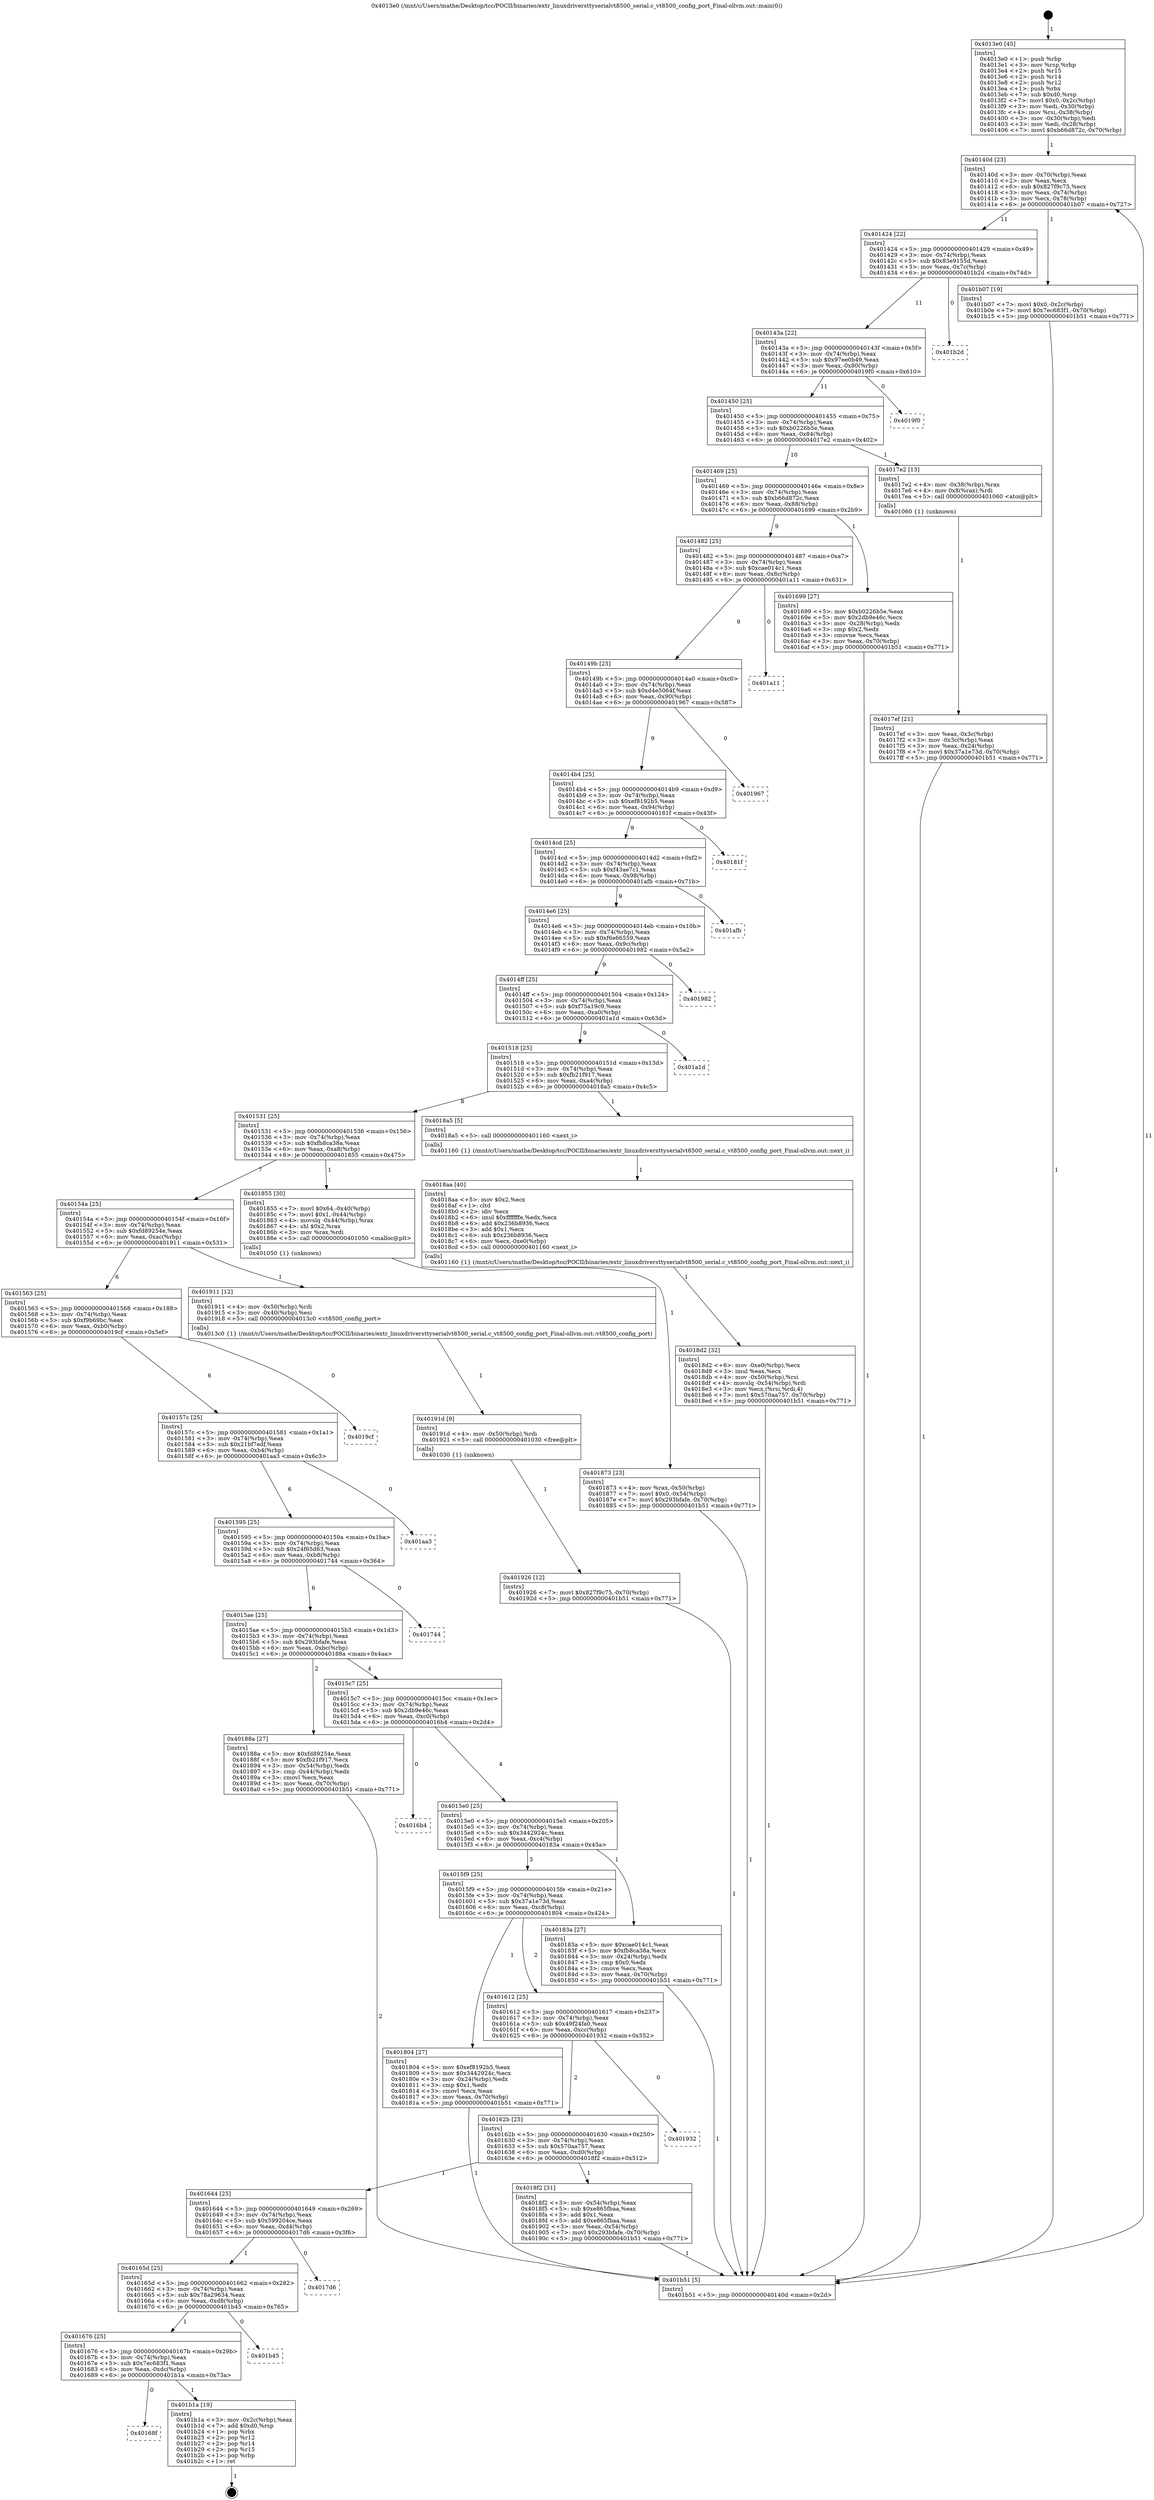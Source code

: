 digraph "0x4013e0" {
  label = "0x4013e0 (/mnt/c/Users/mathe/Desktop/tcc/POCII/binaries/extr_linuxdriversttyserialvt8500_serial.c_vt8500_config_port_Final-ollvm.out::main(0))"
  labelloc = "t"
  node[shape=record]

  Entry [label="",width=0.3,height=0.3,shape=circle,fillcolor=black,style=filled]
  "0x40140d" [label="{
     0x40140d [23]\l
     | [instrs]\l
     &nbsp;&nbsp;0x40140d \<+3\>: mov -0x70(%rbp),%eax\l
     &nbsp;&nbsp;0x401410 \<+2\>: mov %eax,%ecx\l
     &nbsp;&nbsp;0x401412 \<+6\>: sub $0x827f9c75,%ecx\l
     &nbsp;&nbsp;0x401418 \<+3\>: mov %eax,-0x74(%rbp)\l
     &nbsp;&nbsp;0x40141b \<+3\>: mov %ecx,-0x78(%rbp)\l
     &nbsp;&nbsp;0x40141e \<+6\>: je 0000000000401b07 \<main+0x727\>\l
  }"]
  "0x401b07" [label="{
     0x401b07 [19]\l
     | [instrs]\l
     &nbsp;&nbsp;0x401b07 \<+7\>: movl $0x0,-0x2c(%rbp)\l
     &nbsp;&nbsp;0x401b0e \<+7\>: movl $0x7ec683f1,-0x70(%rbp)\l
     &nbsp;&nbsp;0x401b15 \<+5\>: jmp 0000000000401b51 \<main+0x771\>\l
  }"]
  "0x401424" [label="{
     0x401424 [22]\l
     | [instrs]\l
     &nbsp;&nbsp;0x401424 \<+5\>: jmp 0000000000401429 \<main+0x49\>\l
     &nbsp;&nbsp;0x401429 \<+3\>: mov -0x74(%rbp),%eax\l
     &nbsp;&nbsp;0x40142c \<+5\>: sub $0x83e9155d,%eax\l
     &nbsp;&nbsp;0x401431 \<+3\>: mov %eax,-0x7c(%rbp)\l
     &nbsp;&nbsp;0x401434 \<+6\>: je 0000000000401b2d \<main+0x74d\>\l
  }"]
  Exit [label="",width=0.3,height=0.3,shape=circle,fillcolor=black,style=filled,peripheries=2]
  "0x401b2d" [label="{
     0x401b2d\l
  }", style=dashed]
  "0x40143a" [label="{
     0x40143a [22]\l
     | [instrs]\l
     &nbsp;&nbsp;0x40143a \<+5\>: jmp 000000000040143f \<main+0x5f\>\l
     &nbsp;&nbsp;0x40143f \<+3\>: mov -0x74(%rbp),%eax\l
     &nbsp;&nbsp;0x401442 \<+5\>: sub $0x97ee0b49,%eax\l
     &nbsp;&nbsp;0x401447 \<+3\>: mov %eax,-0x80(%rbp)\l
     &nbsp;&nbsp;0x40144a \<+6\>: je 00000000004019f0 \<main+0x610\>\l
  }"]
  "0x40168f" [label="{
     0x40168f\l
  }", style=dashed]
  "0x4019f0" [label="{
     0x4019f0\l
  }", style=dashed]
  "0x401450" [label="{
     0x401450 [25]\l
     | [instrs]\l
     &nbsp;&nbsp;0x401450 \<+5\>: jmp 0000000000401455 \<main+0x75\>\l
     &nbsp;&nbsp;0x401455 \<+3\>: mov -0x74(%rbp),%eax\l
     &nbsp;&nbsp;0x401458 \<+5\>: sub $0xb0226b5e,%eax\l
     &nbsp;&nbsp;0x40145d \<+6\>: mov %eax,-0x84(%rbp)\l
     &nbsp;&nbsp;0x401463 \<+6\>: je 00000000004017e2 \<main+0x402\>\l
  }"]
  "0x401b1a" [label="{
     0x401b1a [19]\l
     | [instrs]\l
     &nbsp;&nbsp;0x401b1a \<+3\>: mov -0x2c(%rbp),%eax\l
     &nbsp;&nbsp;0x401b1d \<+7\>: add $0xd0,%rsp\l
     &nbsp;&nbsp;0x401b24 \<+1\>: pop %rbx\l
     &nbsp;&nbsp;0x401b25 \<+2\>: pop %r12\l
     &nbsp;&nbsp;0x401b27 \<+2\>: pop %r14\l
     &nbsp;&nbsp;0x401b29 \<+2\>: pop %r15\l
     &nbsp;&nbsp;0x401b2b \<+1\>: pop %rbp\l
     &nbsp;&nbsp;0x401b2c \<+1\>: ret\l
  }"]
  "0x4017e2" [label="{
     0x4017e2 [13]\l
     | [instrs]\l
     &nbsp;&nbsp;0x4017e2 \<+4\>: mov -0x38(%rbp),%rax\l
     &nbsp;&nbsp;0x4017e6 \<+4\>: mov 0x8(%rax),%rdi\l
     &nbsp;&nbsp;0x4017ea \<+5\>: call 0000000000401060 \<atoi@plt\>\l
     | [calls]\l
     &nbsp;&nbsp;0x401060 \{1\} (unknown)\l
  }"]
  "0x401469" [label="{
     0x401469 [25]\l
     | [instrs]\l
     &nbsp;&nbsp;0x401469 \<+5\>: jmp 000000000040146e \<main+0x8e\>\l
     &nbsp;&nbsp;0x40146e \<+3\>: mov -0x74(%rbp),%eax\l
     &nbsp;&nbsp;0x401471 \<+5\>: sub $0xb66d872c,%eax\l
     &nbsp;&nbsp;0x401476 \<+6\>: mov %eax,-0x88(%rbp)\l
     &nbsp;&nbsp;0x40147c \<+6\>: je 0000000000401699 \<main+0x2b9\>\l
  }"]
  "0x401676" [label="{
     0x401676 [25]\l
     | [instrs]\l
     &nbsp;&nbsp;0x401676 \<+5\>: jmp 000000000040167b \<main+0x29b\>\l
     &nbsp;&nbsp;0x40167b \<+3\>: mov -0x74(%rbp),%eax\l
     &nbsp;&nbsp;0x40167e \<+5\>: sub $0x7ec683f1,%eax\l
     &nbsp;&nbsp;0x401683 \<+6\>: mov %eax,-0xdc(%rbp)\l
     &nbsp;&nbsp;0x401689 \<+6\>: je 0000000000401b1a \<main+0x73a\>\l
  }"]
  "0x401699" [label="{
     0x401699 [27]\l
     | [instrs]\l
     &nbsp;&nbsp;0x401699 \<+5\>: mov $0xb0226b5e,%eax\l
     &nbsp;&nbsp;0x40169e \<+5\>: mov $0x2db9e46c,%ecx\l
     &nbsp;&nbsp;0x4016a3 \<+3\>: mov -0x28(%rbp),%edx\l
     &nbsp;&nbsp;0x4016a6 \<+3\>: cmp $0x2,%edx\l
     &nbsp;&nbsp;0x4016a9 \<+3\>: cmovne %ecx,%eax\l
     &nbsp;&nbsp;0x4016ac \<+3\>: mov %eax,-0x70(%rbp)\l
     &nbsp;&nbsp;0x4016af \<+5\>: jmp 0000000000401b51 \<main+0x771\>\l
  }"]
  "0x401482" [label="{
     0x401482 [25]\l
     | [instrs]\l
     &nbsp;&nbsp;0x401482 \<+5\>: jmp 0000000000401487 \<main+0xa7\>\l
     &nbsp;&nbsp;0x401487 \<+3\>: mov -0x74(%rbp),%eax\l
     &nbsp;&nbsp;0x40148a \<+5\>: sub $0xcae014c1,%eax\l
     &nbsp;&nbsp;0x40148f \<+6\>: mov %eax,-0x8c(%rbp)\l
     &nbsp;&nbsp;0x401495 \<+6\>: je 0000000000401a11 \<main+0x631\>\l
  }"]
  "0x401b51" [label="{
     0x401b51 [5]\l
     | [instrs]\l
     &nbsp;&nbsp;0x401b51 \<+5\>: jmp 000000000040140d \<main+0x2d\>\l
  }"]
  "0x4013e0" [label="{
     0x4013e0 [45]\l
     | [instrs]\l
     &nbsp;&nbsp;0x4013e0 \<+1\>: push %rbp\l
     &nbsp;&nbsp;0x4013e1 \<+3\>: mov %rsp,%rbp\l
     &nbsp;&nbsp;0x4013e4 \<+2\>: push %r15\l
     &nbsp;&nbsp;0x4013e6 \<+2\>: push %r14\l
     &nbsp;&nbsp;0x4013e8 \<+2\>: push %r12\l
     &nbsp;&nbsp;0x4013ea \<+1\>: push %rbx\l
     &nbsp;&nbsp;0x4013eb \<+7\>: sub $0xd0,%rsp\l
     &nbsp;&nbsp;0x4013f2 \<+7\>: movl $0x0,-0x2c(%rbp)\l
     &nbsp;&nbsp;0x4013f9 \<+3\>: mov %edi,-0x30(%rbp)\l
     &nbsp;&nbsp;0x4013fc \<+4\>: mov %rsi,-0x38(%rbp)\l
     &nbsp;&nbsp;0x401400 \<+3\>: mov -0x30(%rbp),%edi\l
     &nbsp;&nbsp;0x401403 \<+3\>: mov %edi,-0x28(%rbp)\l
     &nbsp;&nbsp;0x401406 \<+7\>: movl $0xb66d872c,-0x70(%rbp)\l
  }"]
  "0x4017ef" [label="{
     0x4017ef [21]\l
     | [instrs]\l
     &nbsp;&nbsp;0x4017ef \<+3\>: mov %eax,-0x3c(%rbp)\l
     &nbsp;&nbsp;0x4017f2 \<+3\>: mov -0x3c(%rbp),%eax\l
     &nbsp;&nbsp;0x4017f5 \<+3\>: mov %eax,-0x24(%rbp)\l
     &nbsp;&nbsp;0x4017f8 \<+7\>: movl $0x37a1e73d,-0x70(%rbp)\l
     &nbsp;&nbsp;0x4017ff \<+5\>: jmp 0000000000401b51 \<main+0x771\>\l
  }"]
  "0x401b45" [label="{
     0x401b45\l
  }", style=dashed]
  "0x401a11" [label="{
     0x401a11\l
  }", style=dashed]
  "0x40149b" [label="{
     0x40149b [25]\l
     | [instrs]\l
     &nbsp;&nbsp;0x40149b \<+5\>: jmp 00000000004014a0 \<main+0xc0\>\l
     &nbsp;&nbsp;0x4014a0 \<+3\>: mov -0x74(%rbp),%eax\l
     &nbsp;&nbsp;0x4014a3 \<+5\>: sub $0xd4e5064f,%eax\l
     &nbsp;&nbsp;0x4014a8 \<+6\>: mov %eax,-0x90(%rbp)\l
     &nbsp;&nbsp;0x4014ae \<+6\>: je 0000000000401967 \<main+0x587\>\l
  }"]
  "0x40165d" [label="{
     0x40165d [25]\l
     | [instrs]\l
     &nbsp;&nbsp;0x40165d \<+5\>: jmp 0000000000401662 \<main+0x282\>\l
     &nbsp;&nbsp;0x401662 \<+3\>: mov -0x74(%rbp),%eax\l
     &nbsp;&nbsp;0x401665 \<+5\>: sub $0x78a29634,%eax\l
     &nbsp;&nbsp;0x40166a \<+6\>: mov %eax,-0xd8(%rbp)\l
     &nbsp;&nbsp;0x401670 \<+6\>: je 0000000000401b45 \<main+0x765\>\l
  }"]
  "0x401967" [label="{
     0x401967\l
  }", style=dashed]
  "0x4014b4" [label="{
     0x4014b4 [25]\l
     | [instrs]\l
     &nbsp;&nbsp;0x4014b4 \<+5\>: jmp 00000000004014b9 \<main+0xd9\>\l
     &nbsp;&nbsp;0x4014b9 \<+3\>: mov -0x74(%rbp),%eax\l
     &nbsp;&nbsp;0x4014bc \<+5\>: sub $0xef8192b5,%eax\l
     &nbsp;&nbsp;0x4014c1 \<+6\>: mov %eax,-0x94(%rbp)\l
     &nbsp;&nbsp;0x4014c7 \<+6\>: je 000000000040181f \<main+0x43f\>\l
  }"]
  "0x4017d6" [label="{
     0x4017d6\l
  }", style=dashed]
  "0x40181f" [label="{
     0x40181f\l
  }", style=dashed]
  "0x4014cd" [label="{
     0x4014cd [25]\l
     | [instrs]\l
     &nbsp;&nbsp;0x4014cd \<+5\>: jmp 00000000004014d2 \<main+0xf2\>\l
     &nbsp;&nbsp;0x4014d2 \<+3\>: mov -0x74(%rbp),%eax\l
     &nbsp;&nbsp;0x4014d5 \<+5\>: sub $0xf43ae7c1,%eax\l
     &nbsp;&nbsp;0x4014da \<+6\>: mov %eax,-0x98(%rbp)\l
     &nbsp;&nbsp;0x4014e0 \<+6\>: je 0000000000401afb \<main+0x71b\>\l
  }"]
  "0x401926" [label="{
     0x401926 [12]\l
     | [instrs]\l
     &nbsp;&nbsp;0x401926 \<+7\>: movl $0x827f9c75,-0x70(%rbp)\l
     &nbsp;&nbsp;0x40192d \<+5\>: jmp 0000000000401b51 \<main+0x771\>\l
  }"]
  "0x401afb" [label="{
     0x401afb\l
  }", style=dashed]
  "0x4014e6" [label="{
     0x4014e6 [25]\l
     | [instrs]\l
     &nbsp;&nbsp;0x4014e6 \<+5\>: jmp 00000000004014eb \<main+0x10b\>\l
     &nbsp;&nbsp;0x4014eb \<+3\>: mov -0x74(%rbp),%eax\l
     &nbsp;&nbsp;0x4014ee \<+5\>: sub $0xf6e66559,%eax\l
     &nbsp;&nbsp;0x4014f3 \<+6\>: mov %eax,-0x9c(%rbp)\l
     &nbsp;&nbsp;0x4014f9 \<+6\>: je 0000000000401982 \<main+0x5a2\>\l
  }"]
  "0x40191d" [label="{
     0x40191d [9]\l
     | [instrs]\l
     &nbsp;&nbsp;0x40191d \<+4\>: mov -0x50(%rbp),%rdi\l
     &nbsp;&nbsp;0x401921 \<+5\>: call 0000000000401030 \<free@plt\>\l
     | [calls]\l
     &nbsp;&nbsp;0x401030 \{1\} (unknown)\l
  }"]
  "0x401982" [label="{
     0x401982\l
  }", style=dashed]
  "0x4014ff" [label="{
     0x4014ff [25]\l
     | [instrs]\l
     &nbsp;&nbsp;0x4014ff \<+5\>: jmp 0000000000401504 \<main+0x124\>\l
     &nbsp;&nbsp;0x401504 \<+3\>: mov -0x74(%rbp),%eax\l
     &nbsp;&nbsp;0x401507 \<+5\>: sub $0xf75a19c9,%eax\l
     &nbsp;&nbsp;0x40150c \<+6\>: mov %eax,-0xa0(%rbp)\l
     &nbsp;&nbsp;0x401512 \<+6\>: je 0000000000401a1d \<main+0x63d\>\l
  }"]
  "0x401644" [label="{
     0x401644 [25]\l
     | [instrs]\l
     &nbsp;&nbsp;0x401644 \<+5\>: jmp 0000000000401649 \<main+0x269\>\l
     &nbsp;&nbsp;0x401649 \<+3\>: mov -0x74(%rbp),%eax\l
     &nbsp;&nbsp;0x40164c \<+5\>: sub $0x599204ce,%eax\l
     &nbsp;&nbsp;0x401651 \<+6\>: mov %eax,-0xd4(%rbp)\l
     &nbsp;&nbsp;0x401657 \<+6\>: je 00000000004017d6 \<main+0x3f6\>\l
  }"]
  "0x401a1d" [label="{
     0x401a1d\l
  }", style=dashed]
  "0x401518" [label="{
     0x401518 [25]\l
     | [instrs]\l
     &nbsp;&nbsp;0x401518 \<+5\>: jmp 000000000040151d \<main+0x13d\>\l
     &nbsp;&nbsp;0x40151d \<+3\>: mov -0x74(%rbp),%eax\l
     &nbsp;&nbsp;0x401520 \<+5\>: sub $0xfb21f917,%eax\l
     &nbsp;&nbsp;0x401525 \<+6\>: mov %eax,-0xa4(%rbp)\l
     &nbsp;&nbsp;0x40152b \<+6\>: je 00000000004018a5 \<main+0x4c5\>\l
  }"]
  "0x4018f2" [label="{
     0x4018f2 [31]\l
     | [instrs]\l
     &nbsp;&nbsp;0x4018f2 \<+3\>: mov -0x54(%rbp),%eax\l
     &nbsp;&nbsp;0x4018f5 \<+5\>: sub $0xe865fbaa,%eax\l
     &nbsp;&nbsp;0x4018fa \<+3\>: add $0x1,%eax\l
     &nbsp;&nbsp;0x4018fd \<+5\>: add $0xe865fbaa,%eax\l
     &nbsp;&nbsp;0x401902 \<+3\>: mov %eax,-0x54(%rbp)\l
     &nbsp;&nbsp;0x401905 \<+7\>: movl $0x293bfafe,-0x70(%rbp)\l
     &nbsp;&nbsp;0x40190c \<+5\>: jmp 0000000000401b51 \<main+0x771\>\l
  }"]
  "0x4018a5" [label="{
     0x4018a5 [5]\l
     | [instrs]\l
     &nbsp;&nbsp;0x4018a5 \<+5\>: call 0000000000401160 \<next_i\>\l
     | [calls]\l
     &nbsp;&nbsp;0x401160 \{1\} (/mnt/c/Users/mathe/Desktop/tcc/POCII/binaries/extr_linuxdriversttyserialvt8500_serial.c_vt8500_config_port_Final-ollvm.out::next_i)\l
  }"]
  "0x401531" [label="{
     0x401531 [25]\l
     | [instrs]\l
     &nbsp;&nbsp;0x401531 \<+5\>: jmp 0000000000401536 \<main+0x156\>\l
     &nbsp;&nbsp;0x401536 \<+3\>: mov -0x74(%rbp),%eax\l
     &nbsp;&nbsp;0x401539 \<+5\>: sub $0xfb8ca38a,%eax\l
     &nbsp;&nbsp;0x40153e \<+6\>: mov %eax,-0xa8(%rbp)\l
     &nbsp;&nbsp;0x401544 \<+6\>: je 0000000000401855 \<main+0x475\>\l
  }"]
  "0x40162b" [label="{
     0x40162b [25]\l
     | [instrs]\l
     &nbsp;&nbsp;0x40162b \<+5\>: jmp 0000000000401630 \<main+0x250\>\l
     &nbsp;&nbsp;0x401630 \<+3\>: mov -0x74(%rbp),%eax\l
     &nbsp;&nbsp;0x401633 \<+5\>: sub $0x570aa757,%eax\l
     &nbsp;&nbsp;0x401638 \<+6\>: mov %eax,-0xd0(%rbp)\l
     &nbsp;&nbsp;0x40163e \<+6\>: je 00000000004018f2 \<main+0x512\>\l
  }"]
  "0x401855" [label="{
     0x401855 [30]\l
     | [instrs]\l
     &nbsp;&nbsp;0x401855 \<+7\>: movl $0x64,-0x40(%rbp)\l
     &nbsp;&nbsp;0x40185c \<+7\>: movl $0x1,-0x44(%rbp)\l
     &nbsp;&nbsp;0x401863 \<+4\>: movslq -0x44(%rbp),%rax\l
     &nbsp;&nbsp;0x401867 \<+4\>: shl $0x2,%rax\l
     &nbsp;&nbsp;0x40186b \<+3\>: mov %rax,%rdi\l
     &nbsp;&nbsp;0x40186e \<+5\>: call 0000000000401050 \<malloc@plt\>\l
     | [calls]\l
     &nbsp;&nbsp;0x401050 \{1\} (unknown)\l
  }"]
  "0x40154a" [label="{
     0x40154a [25]\l
     | [instrs]\l
     &nbsp;&nbsp;0x40154a \<+5\>: jmp 000000000040154f \<main+0x16f\>\l
     &nbsp;&nbsp;0x40154f \<+3\>: mov -0x74(%rbp),%eax\l
     &nbsp;&nbsp;0x401552 \<+5\>: sub $0xfd89254e,%eax\l
     &nbsp;&nbsp;0x401557 \<+6\>: mov %eax,-0xac(%rbp)\l
     &nbsp;&nbsp;0x40155d \<+6\>: je 0000000000401911 \<main+0x531\>\l
  }"]
  "0x401932" [label="{
     0x401932\l
  }", style=dashed]
  "0x401911" [label="{
     0x401911 [12]\l
     | [instrs]\l
     &nbsp;&nbsp;0x401911 \<+4\>: mov -0x50(%rbp),%rdi\l
     &nbsp;&nbsp;0x401915 \<+3\>: mov -0x40(%rbp),%esi\l
     &nbsp;&nbsp;0x401918 \<+5\>: call 00000000004013c0 \<vt8500_config_port\>\l
     | [calls]\l
     &nbsp;&nbsp;0x4013c0 \{1\} (/mnt/c/Users/mathe/Desktop/tcc/POCII/binaries/extr_linuxdriversttyserialvt8500_serial.c_vt8500_config_port_Final-ollvm.out::vt8500_config_port)\l
  }"]
  "0x401563" [label="{
     0x401563 [25]\l
     | [instrs]\l
     &nbsp;&nbsp;0x401563 \<+5\>: jmp 0000000000401568 \<main+0x188\>\l
     &nbsp;&nbsp;0x401568 \<+3\>: mov -0x74(%rbp),%eax\l
     &nbsp;&nbsp;0x40156b \<+5\>: sub $0xf9b69bc,%eax\l
     &nbsp;&nbsp;0x401570 \<+6\>: mov %eax,-0xb0(%rbp)\l
     &nbsp;&nbsp;0x401576 \<+6\>: je 00000000004019cf \<main+0x5ef\>\l
  }"]
  "0x4018d2" [label="{
     0x4018d2 [32]\l
     | [instrs]\l
     &nbsp;&nbsp;0x4018d2 \<+6\>: mov -0xe0(%rbp),%ecx\l
     &nbsp;&nbsp;0x4018d8 \<+3\>: imul %eax,%ecx\l
     &nbsp;&nbsp;0x4018db \<+4\>: mov -0x50(%rbp),%rsi\l
     &nbsp;&nbsp;0x4018df \<+4\>: movslq -0x54(%rbp),%rdi\l
     &nbsp;&nbsp;0x4018e3 \<+3\>: mov %ecx,(%rsi,%rdi,4)\l
     &nbsp;&nbsp;0x4018e6 \<+7\>: movl $0x570aa757,-0x70(%rbp)\l
     &nbsp;&nbsp;0x4018ed \<+5\>: jmp 0000000000401b51 \<main+0x771\>\l
  }"]
  "0x4019cf" [label="{
     0x4019cf\l
  }", style=dashed]
  "0x40157c" [label="{
     0x40157c [25]\l
     | [instrs]\l
     &nbsp;&nbsp;0x40157c \<+5\>: jmp 0000000000401581 \<main+0x1a1\>\l
     &nbsp;&nbsp;0x401581 \<+3\>: mov -0x74(%rbp),%eax\l
     &nbsp;&nbsp;0x401584 \<+5\>: sub $0x21bf7edf,%eax\l
     &nbsp;&nbsp;0x401589 \<+6\>: mov %eax,-0xb4(%rbp)\l
     &nbsp;&nbsp;0x40158f \<+6\>: je 0000000000401aa3 \<main+0x6c3\>\l
  }"]
  "0x4018aa" [label="{
     0x4018aa [40]\l
     | [instrs]\l
     &nbsp;&nbsp;0x4018aa \<+5\>: mov $0x2,%ecx\l
     &nbsp;&nbsp;0x4018af \<+1\>: cltd\l
     &nbsp;&nbsp;0x4018b0 \<+2\>: idiv %ecx\l
     &nbsp;&nbsp;0x4018b2 \<+6\>: imul $0xfffffffe,%edx,%ecx\l
     &nbsp;&nbsp;0x4018b8 \<+6\>: add $0x236b8936,%ecx\l
     &nbsp;&nbsp;0x4018be \<+3\>: add $0x1,%ecx\l
     &nbsp;&nbsp;0x4018c1 \<+6\>: sub $0x236b8936,%ecx\l
     &nbsp;&nbsp;0x4018c7 \<+6\>: mov %ecx,-0xe0(%rbp)\l
     &nbsp;&nbsp;0x4018cd \<+5\>: call 0000000000401160 \<next_i\>\l
     | [calls]\l
     &nbsp;&nbsp;0x401160 \{1\} (/mnt/c/Users/mathe/Desktop/tcc/POCII/binaries/extr_linuxdriversttyserialvt8500_serial.c_vt8500_config_port_Final-ollvm.out::next_i)\l
  }"]
  "0x401aa3" [label="{
     0x401aa3\l
  }", style=dashed]
  "0x401595" [label="{
     0x401595 [25]\l
     | [instrs]\l
     &nbsp;&nbsp;0x401595 \<+5\>: jmp 000000000040159a \<main+0x1ba\>\l
     &nbsp;&nbsp;0x40159a \<+3\>: mov -0x74(%rbp),%eax\l
     &nbsp;&nbsp;0x40159d \<+5\>: sub $0x24f65d63,%eax\l
     &nbsp;&nbsp;0x4015a2 \<+6\>: mov %eax,-0xb8(%rbp)\l
     &nbsp;&nbsp;0x4015a8 \<+6\>: je 0000000000401744 \<main+0x364\>\l
  }"]
  "0x401873" [label="{
     0x401873 [23]\l
     | [instrs]\l
     &nbsp;&nbsp;0x401873 \<+4\>: mov %rax,-0x50(%rbp)\l
     &nbsp;&nbsp;0x401877 \<+7\>: movl $0x0,-0x54(%rbp)\l
     &nbsp;&nbsp;0x40187e \<+7\>: movl $0x293bfafe,-0x70(%rbp)\l
     &nbsp;&nbsp;0x401885 \<+5\>: jmp 0000000000401b51 \<main+0x771\>\l
  }"]
  "0x401744" [label="{
     0x401744\l
  }", style=dashed]
  "0x4015ae" [label="{
     0x4015ae [25]\l
     | [instrs]\l
     &nbsp;&nbsp;0x4015ae \<+5\>: jmp 00000000004015b3 \<main+0x1d3\>\l
     &nbsp;&nbsp;0x4015b3 \<+3\>: mov -0x74(%rbp),%eax\l
     &nbsp;&nbsp;0x4015b6 \<+5\>: sub $0x293bfafe,%eax\l
     &nbsp;&nbsp;0x4015bb \<+6\>: mov %eax,-0xbc(%rbp)\l
     &nbsp;&nbsp;0x4015c1 \<+6\>: je 000000000040188a \<main+0x4aa\>\l
  }"]
  "0x401612" [label="{
     0x401612 [25]\l
     | [instrs]\l
     &nbsp;&nbsp;0x401612 \<+5\>: jmp 0000000000401617 \<main+0x237\>\l
     &nbsp;&nbsp;0x401617 \<+3\>: mov -0x74(%rbp),%eax\l
     &nbsp;&nbsp;0x40161a \<+5\>: sub $0x49f24fa0,%eax\l
     &nbsp;&nbsp;0x40161f \<+6\>: mov %eax,-0xcc(%rbp)\l
     &nbsp;&nbsp;0x401625 \<+6\>: je 0000000000401932 \<main+0x552\>\l
  }"]
  "0x40188a" [label="{
     0x40188a [27]\l
     | [instrs]\l
     &nbsp;&nbsp;0x40188a \<+5\>: mov $0xfd89254e,%eax\l
     &nbsp;&nbsp;0x40188f \<+5\>: mov $0xfb21f917,%ecx\l
     &nbsp;&nbsp;0x401894 \<+3\>: mov -0x54(%rbp),%edx\l
     &nbsp;&nbsp;0x401897 \<+3\>: cmp -0x44(%rbp),%edx\l
     &nbsp;&nbsp;0x40189a \<+3\>: cmovl %ecx,%eax\l
     &nbsp;&nbsp;0x40189d \<+3\>: mov %eax,-0x70(%rbp)\l
     &nbsp;&nbsp;0x4018a0 \<+5\>: jmp 0000000000401b51 \<main+0x771\>\l
  }"]
  "0x4015c7" [label="{
     0x4015c7 [25]\l
     | [instrs]\l
     &nbsp;&nbsp;0x4015c7 \<+5\>: jmp 00000000004015cc \<main+0x1ec\>\l
     &nbsp;&nbsp;0x4015cc \<+3\>: mov -0x74(%rbp),%eax\l
     &nbsp;&nbsp;0x4015cf \<+5\>: sub $0x2db9e46c,%eax\l
     &nbsp;&nbsp;0x4015d4 \<+6\>: mov %eax,-0xc0(%rbp)\l
     &nbsp;&nbsp;0x4015da \<+6\>: je 00000000004016b4 \<main+0x2d4\>\l
  }"]
  "0x401804" [label="{
     0x401804 [27]\l
     | [instrs]\l
     &nbsp;&nbsp;0x401804 \<+5\>: mov $0xef8192b5,%eax\l
     &nbsp;&nbsp;0x401809 \<+5\>: mov $0x3442924c,%ecx\l
     &nbsp;&nbsp;0x40180e \<+3\>: mov -0x24(%rbp),%edx\l
     &nbsp;&nbsp;0x401811 \<+3\>: cmp $0x1,%edx\l
     &nbsp;&nbsp;0x401814 \<+3\>: cmovl %ecx,%eax\l
     &nbsp;&nbsp;0x401817 \<+3\>: mov %eax,-0x70(%rbp)\l
     &nbsp;&nbsp;0x40181a \<+5\>: jmp 0000000000401b51 \<main+0x771\>\l
  }"]
  "0x4016b4" [label="{
     0x4016b4\l
  }", style=dashed]
  "0x4015e0" [label="{
     0x4015e0 [25]\l
     | [instrs]\l
     &nbsp;&nbsp;0x4015e0 \<+5\>: jmp 00000000004015e5 \<main+0x205\>\l
     &nbsp;&nbsp;0x4015e5 \<+3\>: mov -0x74(%rbp),%eax\l
     &nbsp;&nbsp;0x4015e8 \<+5\>: sub $0x3442924c,%eax\l
     &nbsp;&nbsp;0x4015ed \<+6\>: mov %eax,-0xc4(%rbp)\l
     &nbsp;&nbsp;0x4015f3 \<+6\>: je 000000000040183a \<main+0x45a\>\l
  }"]
  "0x4015f9" [label="{
     0x4015f9 [25]\l
     | [instrs]\l
     &nbsp;&nbsp;0x4015f9 \<+5\>: jmp 00000000004015fe \<main+0x21e\>\l
     &nbsp;&nbsp;0x4015fe \<+3\>: mov -0x74(%rbp),%eax\l
     &nbsp;&nbsp;0x401601 \<+5\>: sub $0x37a1e73d,%eax\l
     &nbsp;&nbsp;0x401606 \<+6\>: mov %eax,-0xc8(%rbp)\l
     &nbsp;&nbsp;0x40160c \<+6\>: je 0000000000401804 \<main+0x424\>\l
  }"]
  "0x40183a" [label="{
     0x40183a [27]\l
     | [instrs]\l
     &nbsp;&nbsp;0x40183a \<+5\>: mov $0xcae014c1,%eax\l
     &nbsp;&nbsp;0x40183f \<+5\>: mov $0xfb8ca38a,%ecx\l
     &nbsp;&nbsp;0x401844 \<+3\>: mov -0x24(%rbp),%edx\l
     &nbsp;&nbsp;0x401847 \<+3\>: cmp $0x0,%edx\l
     &nbsp;&nbsp;0x40184a \<+3\>: cmove %ecx,%eax\l
     &nbsp;&nbsp;0x40184d \<+3\>: mov %eax,-0x70(%rbp)\l
     &nbsp;&nbsp;0x401850 \<+5\>: jmp 0000000000401b51 \<main+0x771\>\l
  }"]
  Entry -> "0x4013e0" [label=" 1"]
  "0x40140d" -> "0x401b07" [label=" 1"]
  "0x40140d" -> "0x401424" [label=" 11"]
  "0x401b1a" -> Exit [label=" 1"]
  "0x401424" -> "0x401b2d" [label=" 0"]
  "0x401424" -> "0x40143a" [label=" 11"]
  "0x401676" -> "0x40168f" [label=" 0"]
  "0x40143a" -> "0x4019f0" [label=" 0"]
  "0x40143a" -> "0x401450" [label=" 11"]
  "0x401676" -> "0x401b1a" [label=" 1"]
  "0x401450" -> "0x4017e2" [label=" 1"]
  "0x401450" -> "0x401469" [label=" 10"]
  "0x40165d" -> "0x401676" [label=" 1"]
  "0x401469" -> "0x401699" [label=" 1"]
  "0x401469" -> "0x401482" [label=" 9"]
  "0x401699" -> "0x401b51" [label=" 1"]
  "0x4013e0" -> "0x40140d" [label=" 1"]
  "0x401b51" -> "0x40140d" [label=" 11"]
  "0x4017e2" -> "0x4017ef" [label=" 1"]
  "0x4017ef" -> "0x401b51" [label=" 1"]
  "0x40165d" -> "0x401b45" [label=" 0"]
  "0x401482" -> "0x401a11" [label=" 0"]
  "0x401482" -> "0x40149b" [label=" 9"]
  "0x401644" -> "0x40165d" [label=" 1"]
  "0x40149b" -> "0x401967" [label=" 0"]
  "0x40149b" -> "0x4014b4" [label=" 9"]
  "0x401644" -> "0x4017d6" [label=" 0"]
  "0x4014b4" -> "0x40181f" [label=" 0"]
  "0x4014b4" -> "0x4014cd" [label=" 9"]
  "0x401b07" -> "0x401b51" [label=" 1"]
  "0x4014cd" -> "0x401afb" [label=" 0"]
  "0x4014cd" -> "0x4014e6" [label=" 9"]
  "0x401926" -> "0x401b51" [label=" 1"]
  "0x4014e6" -> "0x401982" [label=" 0"]
  "0x4014e6" -> "0x4014ff" [label=" 9"]
  "0x40191d" -> "0x401926" [label=" 1"]
  "0x4014ff" -> "0x401a1d" [label=" 0"]
  "0x4014ff" -> "0x401518" [label=" 9"]
  "0x401911" -> "0x40191d" [label=" 1"]
  "0x401518" -> "0x4018a5" [label=" 1"]
  "0x401518" -> "0x401531" [label=" 8"]
  "0x4018f2" -> "0x401b51" [label=" 1"]
  "0x401531" -> "0x401855" [label=" 1"]
  "0x401531" -> "0x40154a" [label=" 7"]
  "0x40162b" -> "0x4018f2" [label=" 1"]
  "0x40154a" -> "0x401911" [label=" 1"]
  "0x40154a" -> "0x401563" [label=" 6"]
  "0x40162b" -> "0x401644" [label=" 1"]
  "0x401563" -> "0x4019cf" [label=" 0"]
  "0x401563" -> "0x40157c" [label=" 6"]
  "0x401612" -> "0x401932" [label=" 0"]
  "0x40157c" -> "0x401aa3" [label=" 0"]
  "0x40157c" -> "0x401595" [label=" 6"]
  "0x401612" -> "0x40162b" [label=" 2"]
  "0x401595" -> "0x401744" [label=" 0"]
  "0x401595" -> "0x4015ae" [label=" 6"]
  "0x4018d2" -> "0x401b51" [label=" 1"]
  "0x4015ae" -> "0x40188a" [label=" 2"]
  "0x4015ae" -> "0x4015c7" [label=" 4"]
  "0x4018aa" -> "0x4018d2" [label=" 1"]
  "0x4015c7" -> "0x4016b4" [label=" 0"]
  "0x4015c7" -> "0x4015e0" [label=" 4"]
  "0x4018a5" -> "0x4018aa" [label=" 1"]
  "0x4015e0" -> "0x40183a" [label=" 1"]
  "0x4015e0" -> "0x4015f9" [label=" 3"]
  "0x40188a" -> "0x401b51" [label=" 2"]
  "0x4015f9" -> "0x401804" [label=" 1"]
  "0x4015f9" -> "0x401612" [label=" 2"]
  "0x401804" -> "0x401b51" [label=" 1"]
  "0x40183a" -> "0x401b51" [label=" 1"]
  "0x401855" -> "0x401873" [label=" 1"]
  "0x401873" -> "0x401b51" [label=" 1"]
}
